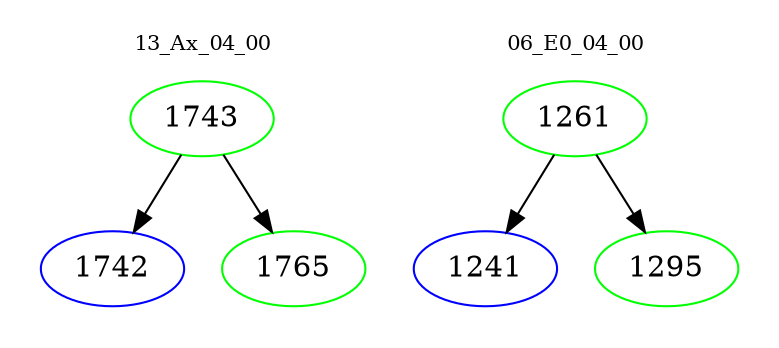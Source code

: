 digraph{
subgraph cluster_0 {
color = white
label = "13_Ax_04_00";
fontsize=10;
T0_1743 [label="1743", color="green"]
T0_1743 -> T0_1742 [color="black"]
T0_1742 [label="1742", color="blue"]
T0_1743 -> T0_1765 [color="black"]
T0_1765 [label="1765", color="green"]
}
subgraph cluster_1 {
color = white
label = "06_E0_04_00";
fontsize=10;
T1_1261 [label="1261", color="green"]
T1_1261 -> T1_1241 [color="black"]
T1_1241 [label="1241", color="blue"]
T1_1261 -> T1_1295 [color="black"]
T1_1295 [label="1295", color="green"]
}
}
